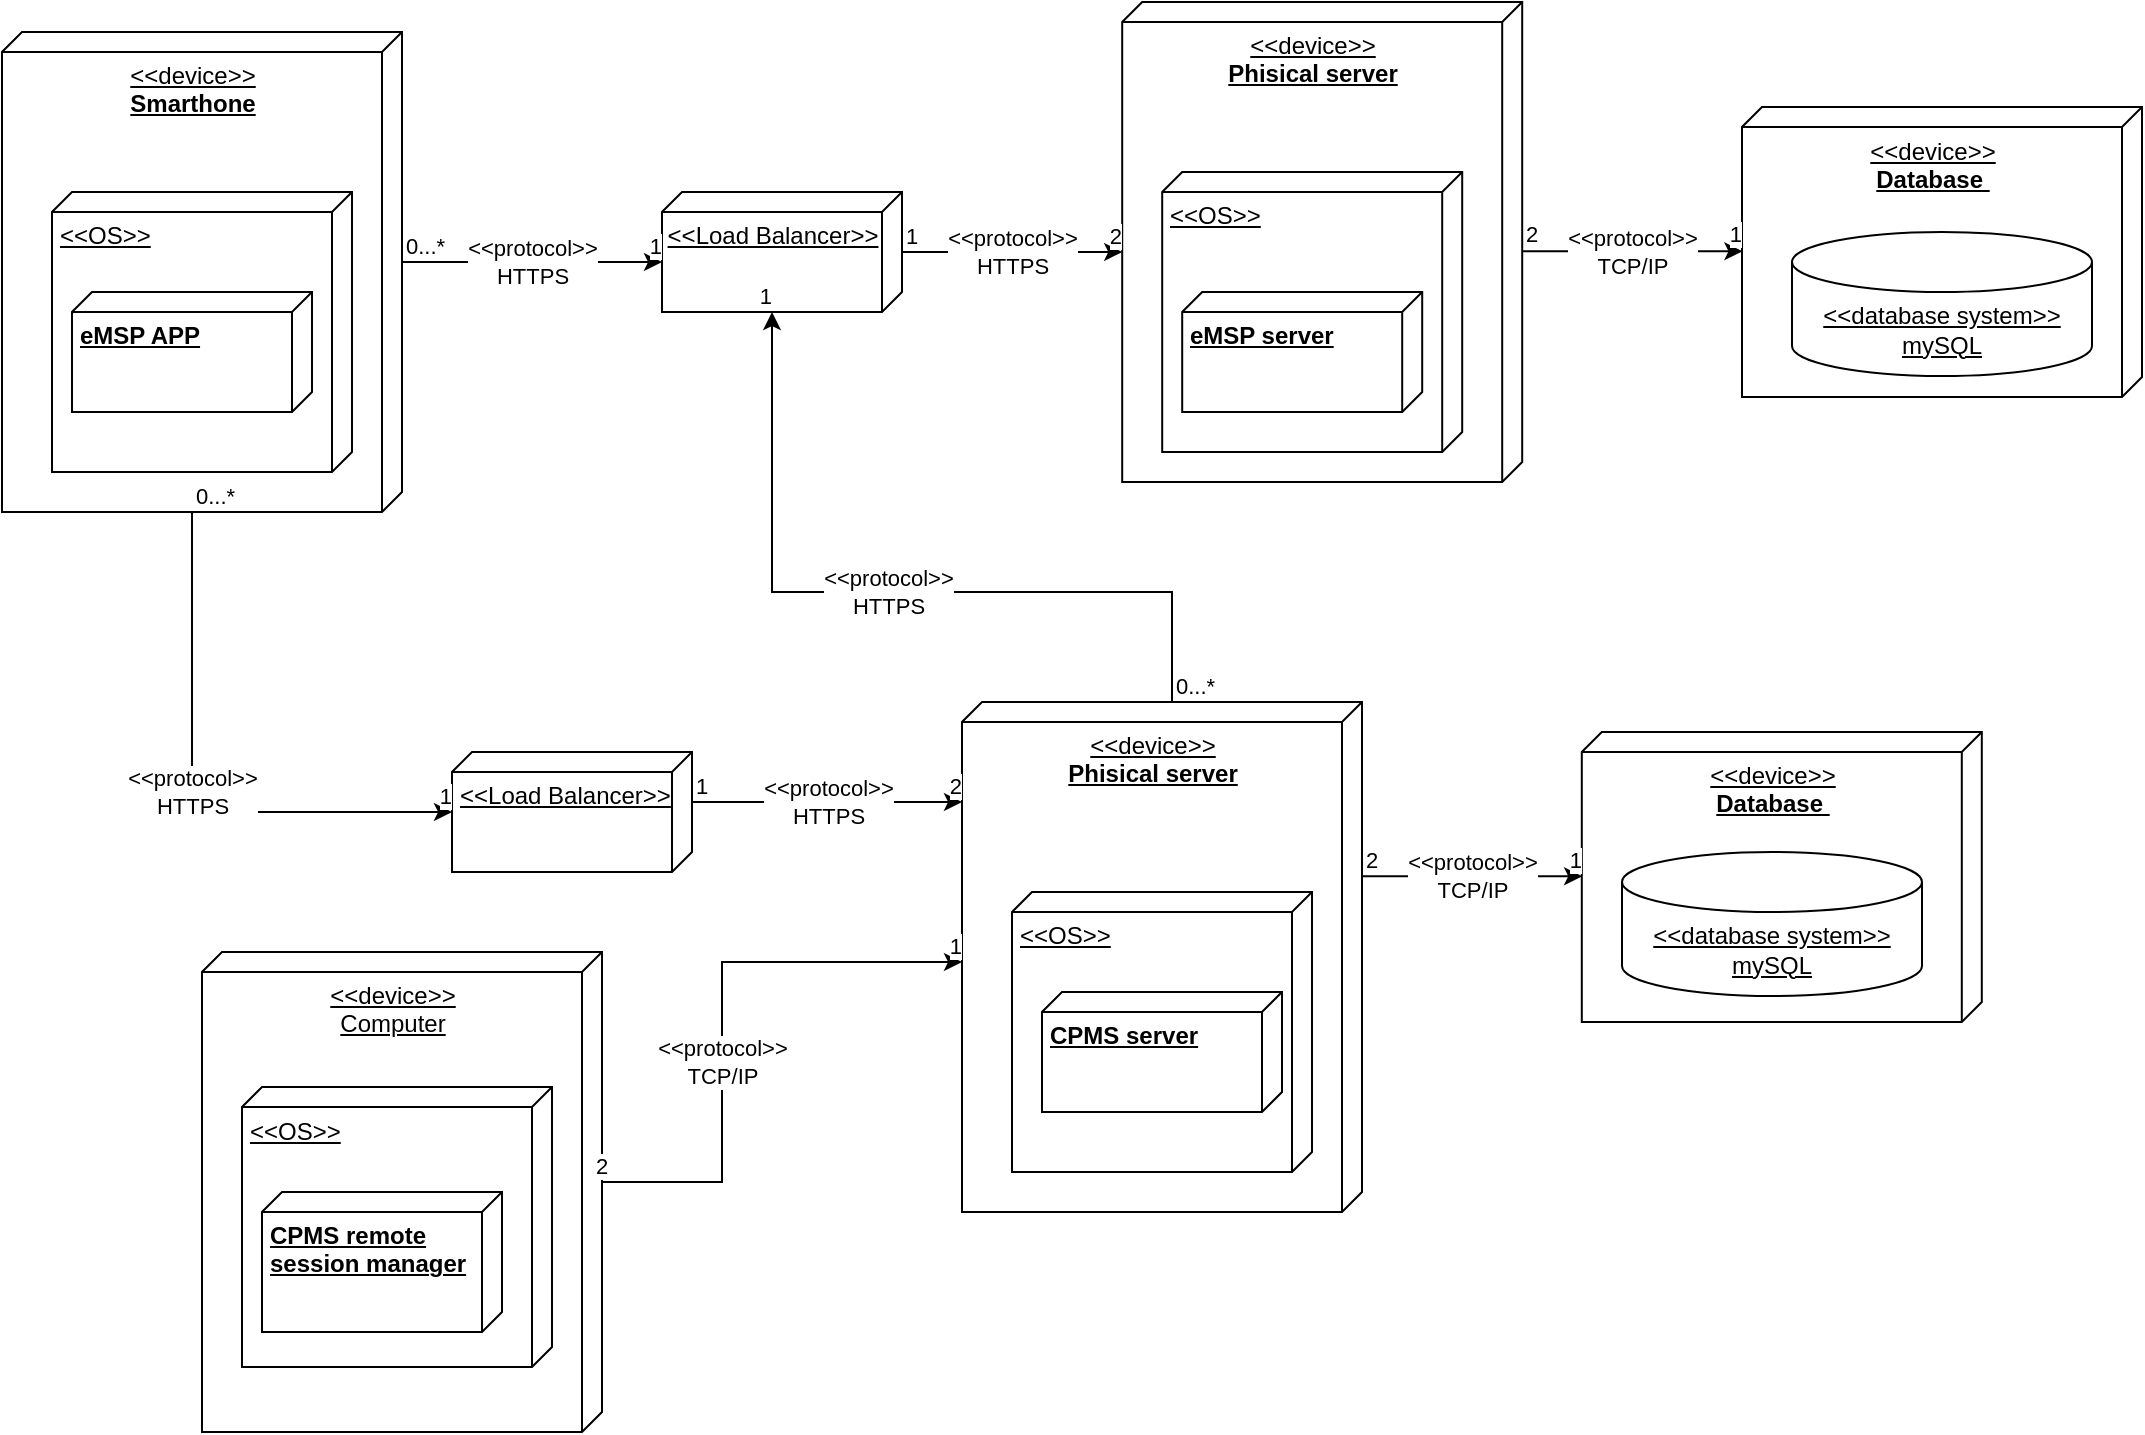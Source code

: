 <mxfile version="20.8.1" type="device"><diagram id="etMA9qV0pzKHZFW5bdt7" name="Page-1"><mxGraphModel dx="1232" dy="1114" grid="1" gridSize="10" guides="1" tooltips="1" connect="1" arrows="1" fold="1" page="1" pageScale="1" pageWidth="850" pageHeight="1100" math="0" shadow="0"><root><mxCell id="0"/><mxCell id="1" parent="0"/><mxCell id="O8EfcLsrP4IjsJ-lNyJQ-1" value="&amp;lt;&amp;lt;device&amp;gt;&amp;gt;&lt;br&gt;&lt;b&gt;Smarthone&lt;/b&gt;" style="verticalAlign=top;align=center;spacingTop=8;spacingLeft=2;spacingRight=12;shape=cube;size=10;direction=south;fontStyle=4;html=1;" parent="1" vertex="1"><mxGeometry x="80" y="120" width="200" height="240" as="geometry"/></mxCell><mxCell id="O8EfcLsrP4IjsJ-lNyJQ-3" value="&amp;lt;&amp;lt;Load Balancer&amp;gt;&amp;gt;" style="verticalAlign=top;align=center;spacingTop=8;spacingLeft=2;spacingRight=12;shape=cube;size=10;direction=south;fontStyle=4;html=1;" parent="1" vertex="1"><mxGeometry x="410" y="200" width="120" height="60" as="geometry"/></mxCell><mxCell id="O8EfcLsrP4IjsJ-lNyJQ-4" value="&amp;lt;&amp;lt;device&amp;gt;&amp;gt;&lt;br&gt;&lt;b&gt;Phisical server&lt;/b&gt;" style="verticalAlign=top;align=center;spacingTop=8;spacingLeft=2;spacingRight=12;shape=cube;size=10;direction=south;fontStyle=4;html=1;" parent="1" vertex="1"><mxGeometry x="640.1" y="105" width="200" height="240" as="geometry"/></mxCell><mxCell id="O8EfcLsrP4IjsJ-lNyJQ-5" value="&amp;lt;&amp;lt;OS&amp;gt;&amp;gt;" style="verticalAlign=top;align=left;spacingTop=8;spacingLeft=2;spacingRight=12;shape=cube;size=10;direction=south;fontStyle=4;html=1;" parent="1" vertex="1"><mxGeometry x="660.1" y="190" width="150" height="140" as="geometry"/></mxCell><mxCell id="O8EfcLsrP4IjsJ-lNyJQ-6" value="&lt;b&gt;eMSP server&lt;/b&gt;" style="verticalAlign=top;align=left;spacingTop=8;spacingLeft=2;spacingRight=12;shape=cube;size=10;direction=south;fontStyle=4;html=1;" parent="1" vertex="1"><mxGeometry x="670.1" y="250" width="120" height="60" as="geometry"/></mxCell><mxCell id="O8EfcLsrP4IjsJ-lNyJQ-7" value="&amp;lt;&amp;lt;OS&amp;gt;&amp;gt;" style="verticalAlign=top;align=left;spacingTop=8;spacingLeft=2;spacingRight=12;shape=cube;size=10;direction=south;fontStyle=4;html=1;" parent="1" vertex="1"><mxGeometry x="105" y="200" width="150" height="140" as="geometry"/></mxCell><mxCell id="O8EfcLsrP4IjsJ-lNyJQ-8" value="&lt;b&gt;eMSP APP&lt;/b&gt;" style="verticalAlign=top;align=left;spacingTop=8;spacingLeft=2;spacingRight=12;shape=cube;size=10;direction=south;fontStyle=4;html=1;" parent="1" vertex="1"><mxGeometry x="115" y="250" width="120" height="60" as="geometry"/></mxCell><mxCell id="O8EfcLsrP4IjsJ-lNyJQ-9" value="&amp;lt;&amp;lt;device&amp;gt;&amp;gt;&lt;br&gt;&lt;b&gt;Database&amp;nbsp;&lt;/b&gt;" style="verticalAlign=top;align=center;spacingTop=8;spacingLeft=2;spacingRight=12;shape=cube;size=10;direction=south;fontStyle=4;html=1;" parent="1" vertex="1"><mxGeometry x="950" y="157.5" width="200" height="145" as="geometry"/></mxCell><mxCell id="O8EfcLsrP4IjsJ-lNyJQ-14" value="" style="endArrow=classic;html=1;rounded=0;exitX=0;exitY=0;exitDx=115;exitDy=0;exitPerimeter=0;entryX=0;entryY=0;entryDx=35;entryDy=120;entryPerimeter=0;" parent="1" source="O8EfcLsrP4IjsJ-lNyJQ-1" target="O8EfcLsrP4IjsJ-lNyJQ-3" edge="1"><mxGeometry relative="1" as="geometry"><mxPoint x="290" y="230" as="sourcePoint"/><mxPoint x="450" y="230" as="targetPoint"/></mxGeometry></mxCell><mxCell id="O8EfcLsrP4IjsJ-lNyJQ-15" value="&amp;lt;&amp;lt;protocol&amp;gt;&amp;gt;&lt;br&gt;HTTPS" style="edgeLabel;resizable=0;html=1;align=center;verticalAlign=middle;" parent="O8EfcLsrP4IjsJ-lNyJQ-14" connectable="0" vertex="1"><mxGeometry relative="1" as="geometry"/></mxCell><mxCell id="O8EfcLsrP4IjsJ-lNyJQ-16" value="0...*" style="edgeLabel;resizable=0;html=1;align=left;verticalAlign=bottom;" parent="O8EfcLsrP4IjsJ-lNyJQ-14" connectable="0" vertex="1"><mxGeometry x="-1" relative="1" as="geometry"/></mxCell><mxCell id="O8EfcLsrP4IjsJ-lNyJQ-17" value="1" style="edgeLabel;resizable=0;html=1;align=right;verticalAlign=bottom;" parent="O8EfcLsrP4IjsJ-lNyJQ-14" connectable="0" vertex="1"><mxGeometry x="1" relative="1" as="geometry"/></mxCell><mxCell id="O8EfcLsrP4IjsJ-lNyJQ-18" value="" style="endArrow=classic;html=1;rounded=0;entryX=0;entryY=0;entryDx=125;entryDy=200;entryPerimeter=0;" parent="1" target="O8EfcLsrP4IjsJ-lNyJQ-4" edge="1"><mxGeometry relative="1" as="geometry"><mxPoint x="530" y="230" as="sourcePoint"/><mxPoint x="660" y="229.58" as="targetPoint"/></mxGeometry></mxCell><mxCell id="O8EfcLsrP4IjsJ-lNyJQ-19" value="&amp;lt;&amp;lt;protocol&amp;gt;&amp;gt;&lt;br&gt;HTTPS" style="edgeLabel;resizable=0;html=1;align=center;verticalAlign=middle;" parent="O8EfcLsrP4IjsJ-lNyJQ-18" connectable="0" vertex="1"><mxGeometry relative="1" as="geometry"/></mxCell><mxCell id="O8EfcLsrP4IjsJ-lNyJQ-20" value="1" style="edgeLabel;resizable=0;html=1;align=left;verticalAlign=bottom;" parent="O8EfcLsrP4IjsJ-lNyJQ-18" connectable="0" vertex="1"><mxGeometry x="-1" relative="1" as="geometry"/></mxCell><mxCell id="O8EfcLsrP4IjsJ-lNyJQ-21" value="2" style="edgeLabel;resizable=0;html=1;align=right;verticalAlign=bottom;" parent="O8EfcLsrP4IjsJ-lNyJQ-18" connectable="0" vertex="1"><mxGeometry x="1" relative="1" as="geometry"/></mxCell><mxCell id="O8EfcLsrP4IjsJ-lNyJQ-24" value="" style="endArrow=classic;html=1;rounded=0;entryX=0;entryY=0;entryDx=125;entryDy=200;entryPerimeter=0;" parent="1" edge="1"><mxGeometry relative="1" as="geometry"><mxPoint x="840.1" y="229.66" as="sourcePoint"/><mxPoint x="950.2" y="229.66" as="targetPoint"/></mxGeometry></mxCell><mxCell id="O8EfcLsrP4IjsJ-lNyJQ-25" value="&amp;lt;&amp;lt;protocol&amp;gt;&amp;gt;&lt;br&gt;TCP/IP" style="edgeLabel;resizable=0;html=1;align=center;verticalAlign=middle;" parent="O8EfcLsrP4IjsJ-lNyJQ-24" connectable="0" vertex="1"><mxGeometry relative="1" as="geometry"/></mxCell><mxCell id="O8EfcLsrP4IjsJ-lNyJQ-26" value="2" style="edgeLabel;resizable=0;html=1;align=left;verticalAlign=bottom;" parent="O8EfcLsrP4IjsJ-lNyJQ-24" connectable="0" vertex="1"><mxGeometry x="-1" relative="1" as="geometry"/></mxCell><mxCell id="O8EfcLsrP4IjsJ-lNyJQ-27" value="1" style="edgeLabel;resizable=0;html=1;align=right;verticalAlign=bottom;" parent="O8EfcLsrP4IjsJ-lNyJQ-24" connectable="0" vertex="1"><mxGeometry x="1" relative="1" as="geometry"/></mxCell><mxCell id="O8EfcLsrP4IjsJ-lNyJQ-29" value="&amp;lt;&amp;lt;device&amp;gt;&amp;gt;&lt;br&gt;Computer" style="verticalAlign=top;align=center;spacingTop=8;spacingLeft=2;spacingRight=12;shape=cube;size=10;direction=south;fontStyle=4;html=1;" parent="1" vertex="1"><mxGeometry x="180" y="580" width="200" height="240" as="geometry"/></mxCell><mxCell id="O8EfcLsrP4IjsJ-lNyJQ-30" value="&amp;lt;&amp;lt;OS&amp;gt;&amp;gt;" style="verticalAlign=top;align=left;spacingTop=8;spacingLeft=2;spacingRight=12;shape=cube;size=10;direction=south;fontStyle=4;html=1;" parent="1" vertex="1"><mxGeometry x="200" y="647.5" width="155" height="140" as="geometry"/></mxCell><mxCell id="O8EfcLsrP4IjsJ-lNyJQ-31" value="&lt;b&gt;CPMS remote &lt;br&gt;session manager&lt;br&gt;&lt;/b&gt;" style="verticalAlign=top;align=left;spacingTop=8;spacingLeft=2;spacingRight=12;shape=cube;size=10;direction=south;fontStyle=4;html=1;" parent="1" vertex="1"><mxGeometry x="210" y="700" width="120" height="70" as="geometry"/></mxCell><mxCell id="O8EfcLsrP4IjsJ-lNyJQ-32" value="&amp;lt;&amp;lt;device&amp;gt;&amp;gt;&lt;br&gt;&lt;b&gt;Phisical server&lt;/b&gt;" style="verticalAlign=top;align=center;spacingTop=8;spacingLeft=2;spacingRight=12;shape=cube;size=10;direction=south;fontStyle=4;html=1;" parent="1" vertex="1"><mxGeometry x="560" y="455" width="200" height="255" as="geometry"/></mxCell><mxCell id="O8EfcLsrP4IjsJ-lNyJQ-33" value="&amp;lt;&amp;lt;OS&amp;gt;&amp;gt;" style="verticalAlign=top;align=left;spacingTop=8;spacingLeft=2;spacingRight=12;shape=cube;size=10;direction=south;fontStyle=4;html=1;" parent="1" vertex="1"><mxGeometry x="585" y="550" width="150" height="140" as="geometry"/></mxCell><mxCell id="O8EfcLsrP4IjsJ-lNyJQ-34" value="" style="endArrow=classic;html=1;rounded=0;exitX=0;exitY=0;exitDx=115;exitDy=0;exitPerimeter=0;" parent="1" source="O8EfcLsrP4IjsJ-lNyJQ-29" edge="1"><mxGeometry relative="1" as="geometry"><mxPoint x="450.0" y="639.5" as="sourcePoint"/><mxPoint x="560" y="585" as="targetPoint"/><Array as="points"><mxPoint x="440" y="695"/><mxPoint x="440" y="585"/></Array></mxGeometry></mxCell><mxCell id="O8EfcLsrP4IjsJ-lNyJQ-35" value="&amp;lt;&amp;lt;protocol&amp;gt;&amp;gt;&lt;br&gt;TCP/IP" style="edgeLabel;resizable=0;html=1;align=center;verticalAlign=middle;" parent="O8EfcLsrP4IjsJ-lNyJQ-34" connectable="0" vertex="1"><mxGeometry relative="1" as="geometry"><mxPoint y="25" as="offset"/></mxGeometry></mxCell><mxCell id="O8EfcLsrP4IjsJ-lNyJQ-36" value="2" style="edgeLabel;resizable=0;html=1;align=left;verticalAlign=bottom;" parent="O8EfcLsrP4IjsJ-lNyJQ-34" connectable="0" vertex="1"><mxGeometry x="-1" relative="1" as="geometry"><mxPoint x="-5" as="offset"/></mxGeometry></mxCell><mxCell id="O8EfcLsrP4IjsJ-lNyJQ-37" value="1" style="edgeLabel;resizable=0;html=1;align=right;verticalAlign=bottom;" parent="O8EfcLsrP4IjsJ-lNyJQ-34" connectable="0" vertex="1"><mxGeometry x="1" relative="1" as="geometry"/></mxCell><mxCell id="O8EfcLsrP4IjsJ-lNyJQ-38" value="&lt;b&gt;CPMS server&lt;/b&gt;" style="verticalAlign=top;align=left;spacingTop=8;spacingLeft=2;spacingRight=12;shape=cube;size=10;direction=south;fontStyle=4;html=1;" parent="1" vertex="1"><mxGeometry x="600" y="600" width="120" height="60" as="geometry"/></mxCell><mxCell id="O8EfcLsrP4IjsJ-lNyJQ-41" value="&amp;lt;&amp;lt;Load Balancer&amp;gt;&amp;gt;" style="verticalAlign=top;align=left;spacingTop=8;spacingLeft=2;spacingRight=12;shape=cube;size=10;direction=south;fontStyle=4;html=1;" parent="1" vertex="1"><mxGeometry x="305" y="480" width="120" height="60" as="geometry"/></mxCell><mxCell id="O8EfcLsrP4IjsJ-lNyJQ-42" value="" style="endArrow=classic;html=1;rounded=0;exitX=0;exitY=0;exitDx=240;exitDy=105;exitPerimeter=0;" parent="1" source="O8EfcLsrP4IjsJ-lNyJQ-1" target="O8EfcLsrP4IjsJ-lNyJQ-41" edge="1"><mxGeometry relative="1" as="geometry"><mxPoint x="295" y="630" as="sourcePoint"/><mxPoint x="425" y="630" as="targetPoint"/><Array as="points"><mxPoint x="175" y="510"/></Array></mxGeometry></mxCell><mxCell id="O8EfcLsrP4IjsJ-lNyJQ-43" value="&amp;lt;&amp;lt;protocol&amp;gt;&amp;gt;&lt;br&gt;HTTPS" style="edgeLabel;resizable=0;html=1;align=center;verticalAlign=middle;" parent="O8EfcLsrP4IjsJ-lNyJQ-42" connectable="0" vertex="1"><mxGeometry relative="1" as="geometry"/></mxCell><mxCell id="O8EfcLsrP4IjsJ-lNyJQ-44" value="0...*" style="edgeLabel;resizable=0;html=1;align=left;verticalAlign=bottom;" parent="O8EfcLsrP4IjsJ-lNyJQ-42" connectable="0" vertex="1"><mxGeometry x="-1" relative="1" as="geometry"/></mxCell><mxCell id="O8EfcLsrP4IjsJ-lNyJQ-45" value="1" style="edgeLabel;resizable=0;html=1;align=right;verticalAlign=bottom;" parent="O8EfcLsrP4IjsJ-lNyJQ-42" connectable="0" vertex="1"><mxGeometry x="1" relative="1" as="geometry"/></mxCell><mxCell id="O8EfcLsrP4IjsJ-lNyJQ-50" value="" style="endArrow=classic;html=1;rounded=0;exitX=0;exitY=0;exitDx=25;exitDy=0;exitPerimeter=0;" parent="1" source="O8EfcLsrP4IjsJ-lNyJQ-41" edge="1"><mxGeometry relative="1" as="geometry"><mxPoint x="420" y="570.08" as="sourcePoint"/><mxPoint x="560" y="505" as="targetPoint"/></mxGeometry></mxCell><mxCell id="O8EfcLsrP4IjsJ-lNyJQ-51" value="&amp;lt;&amp;lt;protocol&amp;gt;&amp;gt;&lt;br&gt;HTTPS" style="edgeLabel;resizable=0;html=1;align=center;verticalAlign=middle;" parent="O8EfcLsrP4IjsJ-lNyJQ-50" connectable="0" vertex="1"><mxGeometry relative="1" as="geometry"/></mxCell><mxCell id="O8EfcLsrP4IjsJ-lNyJQ-52" value="1" style="edgeLabel;resizable=0;html=1;align=left;verticalAlign=bottom;" parent="O8EfcLsrP4IjsJ-lNyJQ-50" connectable="0" vertex="1"><mxGeometry x="-1" relative="1" as="geometry"/></mxCell><mxCell id="O8EfcLsrP4IjsJ-lNyJQ-53" value="2" style="edgeLabel;resizable=0;html=1;align=right;verticalAlign=bottom;" parent="O8EfcLsrP4IjsJ-lNyJQ-50" connectable="0" vertex="1"><mxGeometry x="1" relative="1" as="geometry"/></mxCell><mxCell id="O8EfcLsrP4IjsJ-lNyJQ-54" value="&amp;lt;&amp;lt;device&amp;gt;&amp;gt;&lt;br&gt;&lt;b style=&quot;&quot;&gt;Database&amp;nbsp;&lt;/b&gt;" style="verticalAlign=top;align=center;spacingTop=8;spacingLeft=2;spacingRight=12;shape=cube;size=10;direction=south;fontStyle=4;html=1;" parent="1" vertex="1"><mxGeometry x="869.9" y="470" width="200" height="145" as="geometry"/></mxCell><mxCell id="O8EfcLsrP4IjsJ-lNyJQ-56" value="" style="endArrow=classic;html=1;rounded=0;entryX=0;entryY=0;entryDx=125;entryDy=200;entryPerimeter=0;" parent="1" edge="1"><mxGeometry relative="1" as="geometry"><mxPoint x="760.0" y="542.16" as="sourcePoint"/><mxPoint x="870.1" y="542.16" as="targetPoint"/></mxGeometry></mxCell><mxCell id="O8EfcLsrP4IjsJ-lNyJQ-57" value="&amp;lt;&amp;lt;protocol&amp;gt;&amp;gt;&lt;br&gt;TCP/IP" style="edgeLabel;resizable=0;html=1;align=center;verticalAlign=middle;" parent="O8EfcLsrP4IjsJ-lNyJQ-56" connectable="0" vertex="1"><mxGeometry relative="1" as="geometry"/></mxCell><mxCell id="O8EfcLsrP4IjsJ-lNyJQ-58" value="2" style="edgeLabel;resizable=0;html=1;align=left;verticalAlign=bottom;" parent="O8EfcLsrP4IjsJ-lNyJQ-56" connectable="0" vertex="1"><mxGeometry x="-1" relative="1" as="geometry"/></mxCell><mxCell id="O8EfcLsrP4IjsJ-lNyJQ-59" value="1" style="edgeLabel;resizable=0;html=1;align=right;verticalAlign=bottom;" parent="O8EfcLsrP4IjsJ-lNyJQ-56" connectable="0" vertex="1"><mxGeometry x="1" relative="1" as="geometry"/></mxCell><mxCell id="O8EfcLsrP4IjsJ-lNyJQ-60" value="" style="endArrow=classic;html=1;rounded=0;exitX=0;exitY=0;exitDx=0;exitDy=95;exitPerimeter=0;entryX=0;entryY=0;entryDx=60;entryDy=65;entryPerimeter=0;" parent="1" source="O8EfcLsrP4IjsJ-lNyJQ-32" target="O8EfcLsrP4IjsJ-lNyJQ-3" edge="1"><mxGeometry relative="1" as="geometry"><mxPoint x="290" y="245" as="sourcePoint"/><mxPoint x="420" y="245" as="targetPoint"/><Array as="points"><mxPoint x="665" y="400"/><mxPoint x="465" y="400"/></Array></mxGeometry></mxCell><mxCell id="O8EfcLsrP4IjsJ-lNyJQ-61" value="&amp;lt;&amp;lt;protocol&amp;gt;&amp;gt;&lt;br&gt;HTTPS" style="edgeLabel;resizable=0;html=1;align=center;verticalAlign=middle;" parent="O8EfcLsrP4IjsJ-lNyJQ-60" connectable="0" vertex="1"><mxGeometry relative="1" as="geometry"/></mxCell><mxCell id="O8EfcLsrP4IjsJ-lNyJQ-62" value="0...*" style="edgeLabel;resizable=0;html=1;align=left;verticalAlign=bottom;" parent="O8EfcLsrP4IjsJ-lNyJQ-60" connectable="0" vertex="1"><mxGeometry x="-1" relative="1" as="geometry"/></mxCell><mxCell id="O8EfcLsrP4IjsJ-lNyJQ-63" value="1" style="edgeLabel;resizable=0;html=1;align=right;verticalAlign=bottom;" parent="O8EfcLsrP4IjsJ-lNyJQ-60" connectable="0" vertex="1"><mxGeometry x="1" relative="1" as="geometry"/></mxCell><mxCell id="Wbov2m6fS0GU3sY_q8Cr-1" value="&lt;span style=&quot;text-align: left; text-decoration-line: underline;&quot;&gt;&amp;lt;&amp;lt;database system&amp;gt;&amp;gt;&lt;/span&gt;&lt;br style=&quot;border-color: var(--border-color); text-align: left;&quot;&gt;&lt;span style=&quot;text-align: left; text-decoration-line: underline;&quot;&gt;mySQL&lt;/span&gt;" style="shape=cylinder3;whiteSpace=wrap;html=1;boundedLbl=1;backgroundOutline=1;size=15;" parent="1" vertex="1"><mxGeometry x="890" y="530" width="150" height="72" as="geometry"/></mxCell><mxCell id="Wbov2m6fS0GU3sY_q8Cr-2" value="&lt;span style=&quot;text-align: left; text-decoration-line: underline;&quot;&gt;&amp;lt;&amp;lt;database system&amp;gt;&amp;gt;&lt;/span&gt;&lt;br style=&quot;border-color: var(--border-color); text-align: left;&quot;&gt;&lt;span style=&quot;text-align: left; text-decoration-line: underline;&quot;&gt;mySQL&lt;/span&gt;" style="shape=cylinder3;whiteSpace=wrap;html=1;boundedLbl=1;backgroundOutline=1;size=15;" parent="1" vertex="1"><mxGeometry x="975" y="220" width="150" height="72" as="geometry"/></mxCell></root></mxGraphModel></diagram></mxfile>